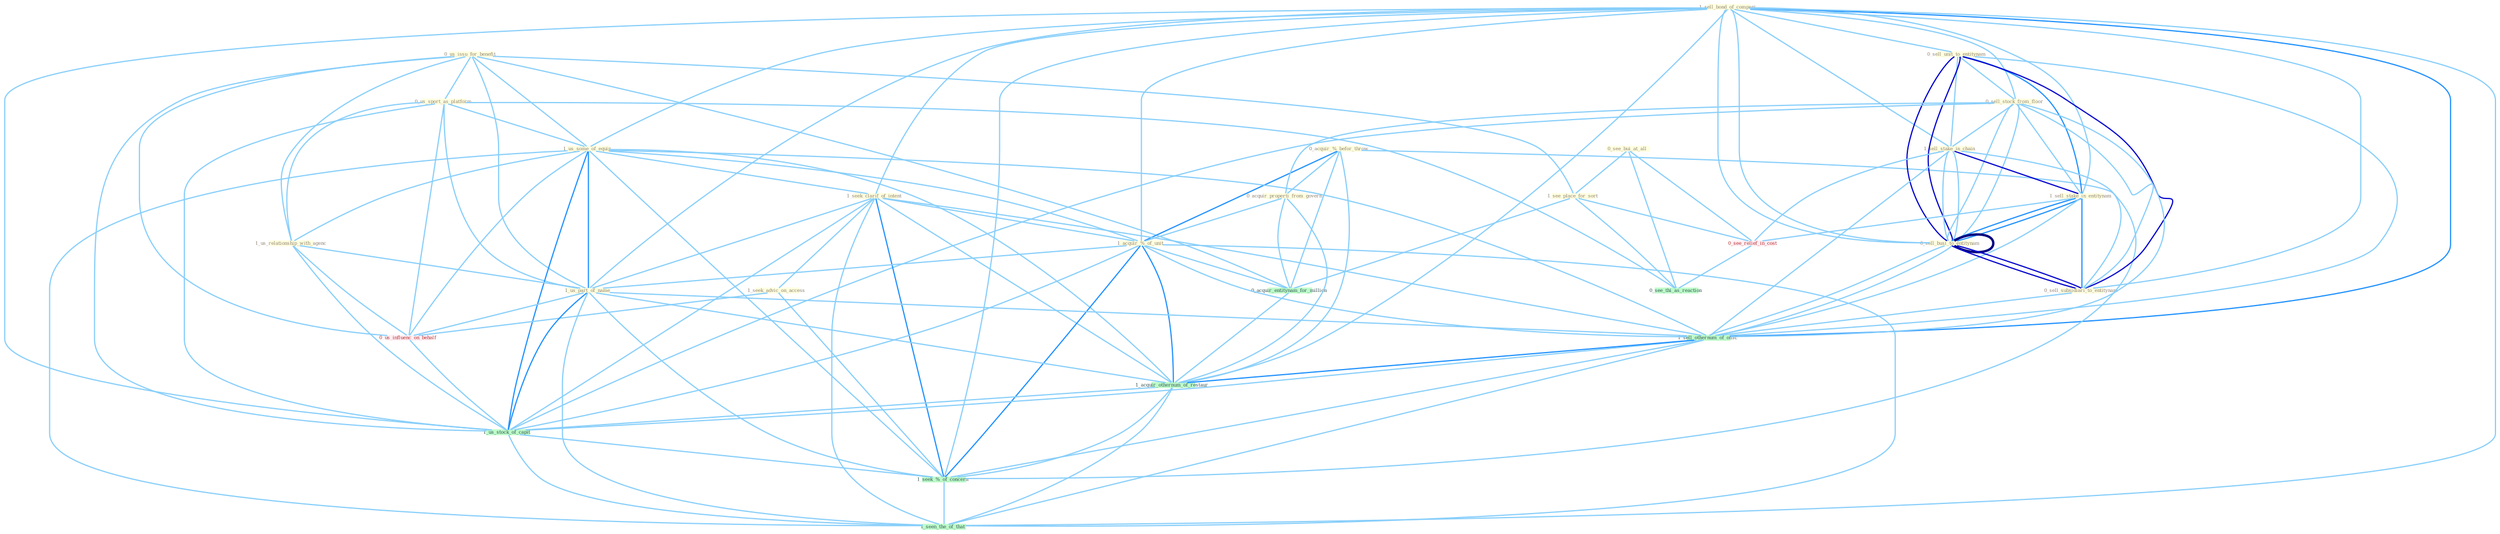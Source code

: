 Graph G{ 
    node
    [shape=polygon,style=filled,width=.5,height=.06,color="#BDFCC9",fixedsize=true,fontsize=4,
    fontcolor="#2f4f4f"];
    {node
    [color="#ffffe0", fontcolor="#8b7d6b"] "0_us_issu_for_benefit " "1_sell_bond_of_compani " "0_acquir_%_befor_throw " "0_us_sport_as_platform " "0_sell_unit_to_entitynam " "1_us_some_of_equip " "0_sell_stock_from_floor " "1_sell_stake_in_chain " "1_sell_stake_in_entitynam " "1_seek_clarif_of_intent " "1_seek_advic_on_access " "0_sell_busi_to_entitynam " "0_see_bui_at_all " "0_acquir_properti_from_govern " "0_sell_subsidiari_to_entitynam " "1_us_relationship_with_agenc " "1_acquir_%_of_unit " "1_see_place_for_sort " "1_us_part_of_name " "0_sell_busi_to_entitynam "}
{node [color="#fff0f5", fontcolor="#b22222"] "0_us_influenc_on_behalf " "0_see_relief_in_cost "}
edge [color="#B0E2FF"];

	"0_us_issu_for_benefit " -- "0_us_sport_as_platform " [w="1", color="#87cefa" ];
	"0_us_issu_for_benefit " -- "1_us_some_of_equip " [w="1", color="#87cefa" ];
	"0_us_issu_for_benefit " -- "1_us_relationship_with_agenc " [w="1", color="#87cefa" ];
	"0_us_issu_for_benefit " -- "1_see_place_for_sort " [w="1", color="#87cefa" ];
	"0_us_issu_for_benefit " -- "1_us_part_of_name " [w="1", color="#87cefa" ];
	"0_us_issu_for_benefit " -- "0_acquir_entitynam_for_million " [w="1", color="#87cefa" ];
	"0_us_issu_for_benefit " -- "0_us_influenc_on_behalf " [w="1", color="#87cefa" ];
	"0_us_issu_for_benefit " -- "1_us_stock_of_capit " [w="1", color="#87cefa" ];
	"1_sell_bond_of_compani " -- "0_sell_unit_to_entitynam " [w="1", color="#87cefa" ];
	"1_sell_bond_of_compani " -- "1_us_some_of_equip " [w="1", color="#87cefa" ];
	"1_sell_bond_of_compani " -- "0_sell_stock_from_floor " [w="1", color="#87cefa" ];
	"1_sell_bond_of_compani " -- "1_sell_stake_in_chain " [w="1", color="#87cefa" ];
	"1_sell_bond_of_compani " -- "1_sell_stake_in_entitynam " [w="1", color="#87cefa" ];
	"1_sell_bond_of_compani " -- "1_seek_clarif_of_intent " [w="1", color="#87cefa" ];
	"1_sell_bond_of_compani " -- "0_sell_busi_to_entitynam " [w="1", color="#87cefa" ];
	"1_sell_bond_of_compani " -- "0_sell_subsidiari_to_entitynam " [w="1", color="#87cefa" ];
	"1_sell_bond_of_compani " -- "1_acquir_%_of_unit " [w="1", color="#87cefa" ];
	"1_sell_bond_of_compani " -- "1_us_part_of_name " [w="1", color="#87cefa" ];
	"1_sell_bond_of_compani " -- "0_sell_busi_to_entitynam " [w="1", color="#87cefa" ];
	"1_sell_bond_of_compani " -- "1_sell_othernum_of_offic " [w="2", color="#1e90ff" , len=0.8];
	"1_sell_bond_of_compani " -- "1_acquir_othernum_of_restaur " [w="1", color="#87cefa" ];
	"1_sell_bond_of_compani " -- "1_us_stock_of_capit " [w="1", color="#87cefa" ];
	"1_sell_bond_of_compani " -- "1_seek_%_of_concern " [w="1", color="#87cefa" ];
	"1_sell_bond_of_compani " -- "1_seen_the_of_that " [w="1", color="#87cefa" ];
	"0_acquir_%_befor_throw " -- "0_acquir_properti_from_govern " [w="1", color="#87cefa" ];
	"0_acquir_%_befor_throw " -- "1_acquir_%_of_unit " [w="2", color="#1e90ff" , len=0.8];
	"0_acquir_%_befor_throw " -- "0_acquir_entitynam_for_million " [w="1", color="#87cefa" ];
	"0_acquir_%_befor_throw " -- "1_acquir_othernum_of_restaur " [w="1", color="#87cefa" ];
	"0_acquir_%_befor_throw " -- "1_seek_%_of_concern " [w="1", color="#87cefa" ];
	"0_us_sport_as_platform " -- "1_us_some_of_equip " [w="1", color="#87cefa" ];
	"0_us_sport_as_platform " -- "1_us_relationship_with_agenc " [w="1", color="#87cefa" ];
	"0_us_sport_as_platform " -- "1_us_part_of_name " [w="1", color="#87cefa" ];
	"0_us_sport_as_platform " -- "0_us_influenc_on_behalf " [w="1", color="#87cefa" ];
	"0_us_sport_as_platform " -- "0_see_thi_as_reaction " [w="1", color="#87cefa" ];
	"0_us_sport_as_platform " -- "1_us_stock_of_capit " [w="1", color="#87cefa" ];
	"0_sell_unit_to_entitynam " -- "0_sell_stock_from_floor " [w="1", color="#87cefa" ];
	"0_sell_unit_to_entitynam " -- "1_sell_stake_in_chain " [w="1", color="#87cefa" ];
	"0_sell_unit_to_entitynam " -- "1_sell_stake_in_entitynam " [w="2", color="#1e90ff" , len=0.8];
	"0_sell_unit_to_entitynam " -- "0_sell_busi_to_entitynam " [w="3", color="#0000cd" , len=0.6];
	"0_sell_unit_to_entitynam " -- "0_sell_subsidiari_to_entitynam " [w="3", color="#0000cd" , len=0.6];
	"0_sell_unit_to_entitynam " -- "0_sell_busi_to_entitynam " [w="3", color="#0000cd" , len=0.6];
	"0_sell_unit_to_entitynam " -- "1_sell_othernum_of_offic " [w="1", color="#87cefa" ];
	"1_us_some_of_equip " -- "1_seek_clarif_of_intent " [w="1", color="#87cefa" ];
	"1_us_some_of_equip " -- "1_us_relationship_with_agenc " [w="1", color="#87cefa" ];
	"1_us_some_of_equip " -- "1_acquir_%_of_unit " [w="1", color="#87cefa" ];
	"1_us_some_of_equip " -- "1_us_part_of_name " [w="2", color="#1e90ff" , len=0.8];
	"1_us_some_of_equip " -- "1_sell_othernum_of_offic " [w="1", color="#87cefa" ];
	"1_us_some_of_equip " -- "0_us_influenc_on_behalf " [w="1", color="#87cefa" ];
	"1_us_some_of_equip " -- "1_acquir_othernum_of_restaur " [w="1", color="#87cefa" ];
	"1_us_some_of_equip " -- "1_us_stock_of_capit " [w="2", color="#1e90ff" , len=0.8];
	"1_us_some_of_equip " -- "1_seek_%_of_concern " [w="1", color="#87cefa" ];
	"1_us_some_of_equip " -- "1_seen_the_of_that " [w="1", color="#87cefa" ];
	"0_sell_stock_from_floor " -- "1_sell_stake_in_chain " [w="1", color="#87cefa" ];
	"0_sell_stock_from_floor " -- "1_sell_stake_in_entitynam " [w="1", color="#87cefa" ];
	"0_sell_stock_from_floor " -- "0_sell_busi_to_entitynam " [w="1", color="#87cefa" ];
	"0_sell_stock_from_floor " -- "0_acquir_properti_from_govern " [w="1", color="#87cefa" ];
	"0_sell_stock_from_floor " -- "0_sell_subsidiari_to_entitynam " [w="1", color="#87cefa" ];
	"0_sell_stock_from_floor " -- "0_sell_busi_to_entitynam " [w="1", color="#87cefa" ];
	"0_sell_stock_from_floor " -- "1_sell_othernum_of_offic " [w="1", color="#87cefa" ];
	"0_sell_stock_from_floor " -- "1_us_stock_of_capit " [w="1", color="#87cefa" ];
	"1_sell_stake_in_chain " -- "1_sell_stake_in_entitynam " [w="3", color="#0000cd" , len=0.6];
	"1_sell_stake_in_chain " -- "0_sell_busi_to_entitynam " [w="1", color="#87cefa" ];
	"1_sell_stake_in_chain " -- "0_sell_subsidiari_to_entitynam " [w="1", color="#87cefa" ];
	"1_sell_stake_in_chain " -- "0_sell_busi_to_entitynam " [w="1", color="#87cefa" ];
	"1_sell_stake_in_chain " -- "1_sell_othernum_of_offic " [w="1", color="#87cefa" ];
	"1_sell_stake_in_chain " -- "0_see_relief_in_cost " [w="1", color="#87cefa" ];
	"1_sell_stake_in_entitynam " -- "0_sell_busi_to_entitynam " [w="2", color="#1e90ff" , len=0.8];
	"1_sell_stake_in_entitynam " -- "0_sell_subsidiari_to_entitynam " [w="2", color="#1e90ff" , len=0.8];
	"1_sell_stake_in_entitynam " -- "0_sell_busi_to_entitynam " [w="2", color="#1e90ff" , len=0.8];
	"1_sell_stake_in_entitynam " -- "1_sell_othernum_of_offic " [w="1", color="#87cefa" ];
	"1_sell_stake_in_entitynam " -- "0_see_relief_in_cost " [w="1", color="#87cefa" ];
	"1_seek_clarif_of_intent " -- "1_seek_advic_on_access " [w="1", color="#87cefa" ];
	"1_seek_clarif_of_intent " -- "1_acquir_%_of_unit " [w="1", color="#87cefa" ];
	"1_seek_clarif_of_intent " -- "1_us_part_of_name " [w="1", color="#87cefa" ];
	"1_seek_clarif_of_intent " -- "1_sell_othernum_of_offic " [w="1", color="#87cefa" ];
	"1_seek_clarif_of_intent " -- "1_acquir_othernum_of_restaur " [w="1", color="#87cefa" ];
	"1_seek_clarif_of_intent " -- "1_us_stock_of_capit " [w="1", color="#87cefa" ];
	"1_seek_clarif_of_intent " -- "1_seek_%_of_concern " [w="2", color="#1e90ff" , len=0.8];
	"1_seek_clarif_of_intent " -- "1_seen_the_of_that " [w="1", color="#87cefa" ];
	"1_seek_advic_on_access " -- "0_us_influenc_on_behalf " [w="1", color="#87cefa" ];
	"1_seek_advic_on_access " -- "1_seek_%_of_concern " [w="1", color="#87cefa" ];
	"0_sell_busi_to_entitynam " -- "0_sell_subsidiari_to_entitynam " [w="3", color="#0000cd" , len=0.6];
	"0_sell_busi_to_entitynam " -- "0_sell_busi_to_entitynam " [w="4", style=bold, color="#000080", len=0.4];
	"0_sell_busi_to_entitynam " -- "1_sell_othernum_of_offic " [w="1", color="#87cefa" ];
	"0_see_bui_at_all " -- "1_see_place_for_sort " [w="1", color="#87cefa" ];
	"0_see_bui_at_all " -- "0_see_relief_in_cost " [w="1", color="#87cefa" ];
	"0_see_bui_at_all " -- "0_see_thi_as_reaction " [w="1", color="#87cefa" ];
	"0_acquir_properti_from_govern " -- "1_acquir_%_of_unit " [w="1", color="#87cefa" ];
	"0_acquir_properti_from_govern " -- "0_acquir_entitynam_for_million " [w="1", color="#87cefa" ];
	"0_acquir_properti_from_govern " -- "1_acquir_othernum_of_restaur " [w="1", color="#87cefa" ];
	"0_sell_subsidiari_to_entitynam " -- "0_sell_busi_to_entitynam " [w="3", color="#0000cd" , len=0.6];
	"0_sell_subsidiari_to_entitynam " -- "1_sell_othernum_of_offic " [w="1", color="#87cefa" ];
	"1_us_relationship_with_agenc " -- "1_us_part_of_name " [w="1", color="#87cefa" ];
	"1_us_relationship_with_agenc " -- "0_us_influenc_on_behalf " [w="1", color="#87cefa" ];
	"1_us_relationship_with_agenc " -- "1_us_stock_of_capit " [w="1", color="#87cefa" ];
	"1_acquir_%_of_unit " -- "1_us_part_of_name " [w="1", color="#87cefa" ];
	"1_acquir_%_of_unit " -- "0_acquir_entitynam_for_million " [w="1", color="#87cefa" ];
	"1_acquir_%_of_unit " -- "1_sell_othernum_of_offic " [w="1", color="#87cefa" ];
	"1_acquir_%_of_unit " -- "1_acquir_othernum_of_restaur " [w="2", color="#1e90ff" , len=0.8];
	"1_acquir_%_of_unit " -- "1_us_stock_of_capit " [w="1", color="#87cefa" ];
	"1_acquir_%_of_unit " -- "1_seek_%_of_concern " [w="2", color="#1e90ff" , len=0.8];
	"1_acquir_%_of_unit " -- "1_seen_the_of_that " [w="1", color="#87cefa" ];
	"1_see_place_for_sort " -- "0_acquir_entitynam_for_million " [w="1", color="#87cefa" ];
	"1_see_place_for_sort " -- "0_see_relief_in_cost " [w="1", color="#87cefa" ];
	"1_see_place_for_sort " -- "0_see_thi_as_reaction " [w="1", color="#87cefa" ];
	"1_us_part_of_name " -- "1_sell_othernum_of_offic " [w="1", color="#87cefa" ];
	"1_us_part_of_name " -- "0_us_influenc_on_behalf " [w="1", color="#87cefa" ];
	"1_us_part_of_name " -- "1_acquir_othernum_of_restaur " [w="1", color="#87cefa" ];
	"1_us_part_of_name " -- "1_us_stock_of_capit " [w="2", color="#1e90ff" , len=0.8];
	"1_us_part_of_name " -- "1_seek_%_of_concern " [w="1", color="#87cefa" ];
	"1_us_part_of_name " -- "1_seen_the_of_that " [w="1", color="#87cefa" ];
	"0_sell_busi_to_entitynam " -- "1_sell_othernum_of_offic " [w="1", color="#87cefa" ];
	"0_acquir_entitynam_for_million " -- "1_acquir_othernum_of_restaur " [w="1", color="#87cefa" ];
	"1_sell_othernum_of_offic " -- "1_acquir_othernum_of_restaur " [w="2", color="#1e90ff" , len=0.8];
	"1_sell_othernum_of_offic " -- "1_us_stock_of_capit " [w="1", color="#87cefa" ];
	"1_sell_othernum_of_offic " -- "1_seek_%_of_concern " [w="1", color="#87cefa" ];
	"1_sell_othernum_of_offic " -- "1_seen_the_of_that " [w="1", color="#87cefa" ];
	"0_us_influenc_on_behalf " -- "1_us_stock_of_capit " [w="1", color="#87cefa" ];
	"0_see_relief_in_cost " -- "0_see_thi_as_reaction " [w="1", color="#87cefa" ];
	"1_acquir_othernum_of_restaur " -- "1_us_stock_of_capit " [w="1", color="#87cefa" ];
	"1_acquir_othernum_of_restaur " -- "1_seek_%_of_concern " [w="1", color="#87cefa" ];
	"1_acquir_othernum_of_restaur " -- "1_seen_the_of_that " [w="1", color="#87cefa" ];
	"1_us_stock_of_capit " -- "1_seek_%_of_concern " [w="1", color="#87cefa" ];
	"1_us_stock_of_capit " -- "1_seen_the_of_that " [w="1", color="#87cefa" ];
	"1_seek_%_of_concern " -- "1_seen_the_of_that " [w="1", color="#87cefa" ];
}